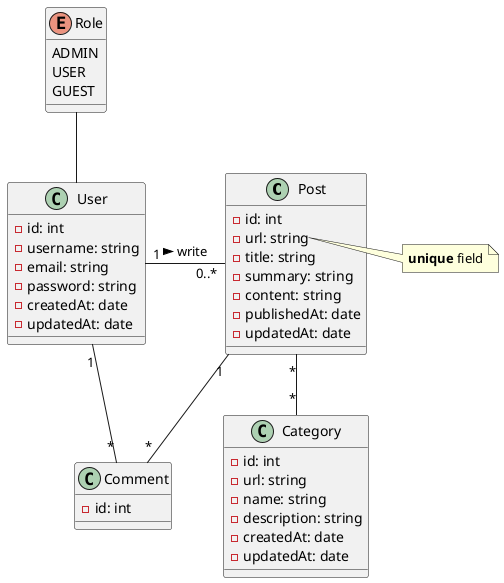 @startuml

class Post {
    -id: int
    -url: string
    -title: string
    -summary: string
    -content: string
    -publishedAt: date
    -updatedAt: date
}

class Category {
    -id: int
    -url: string
    -name: string
    -description: string
    -createdAt: date
    -updatedAt: date
}

class User {
    -id: int
    -username: string
    -email: string
    -password: string
    -createdAt: date
    -updatedAt: date
}

enum Role {
    ADMIN
    USER
    GUEST
}

class Comment {
    -id: int
}

Role -- User
User "1" -right- "0..*" Post : > write
Post "*" -- "*" Category
User "1"-- "*" Comment
Post "1" -- "*" Comment

note right of Post::url
    <b>unique</b> field
end note
@enduml